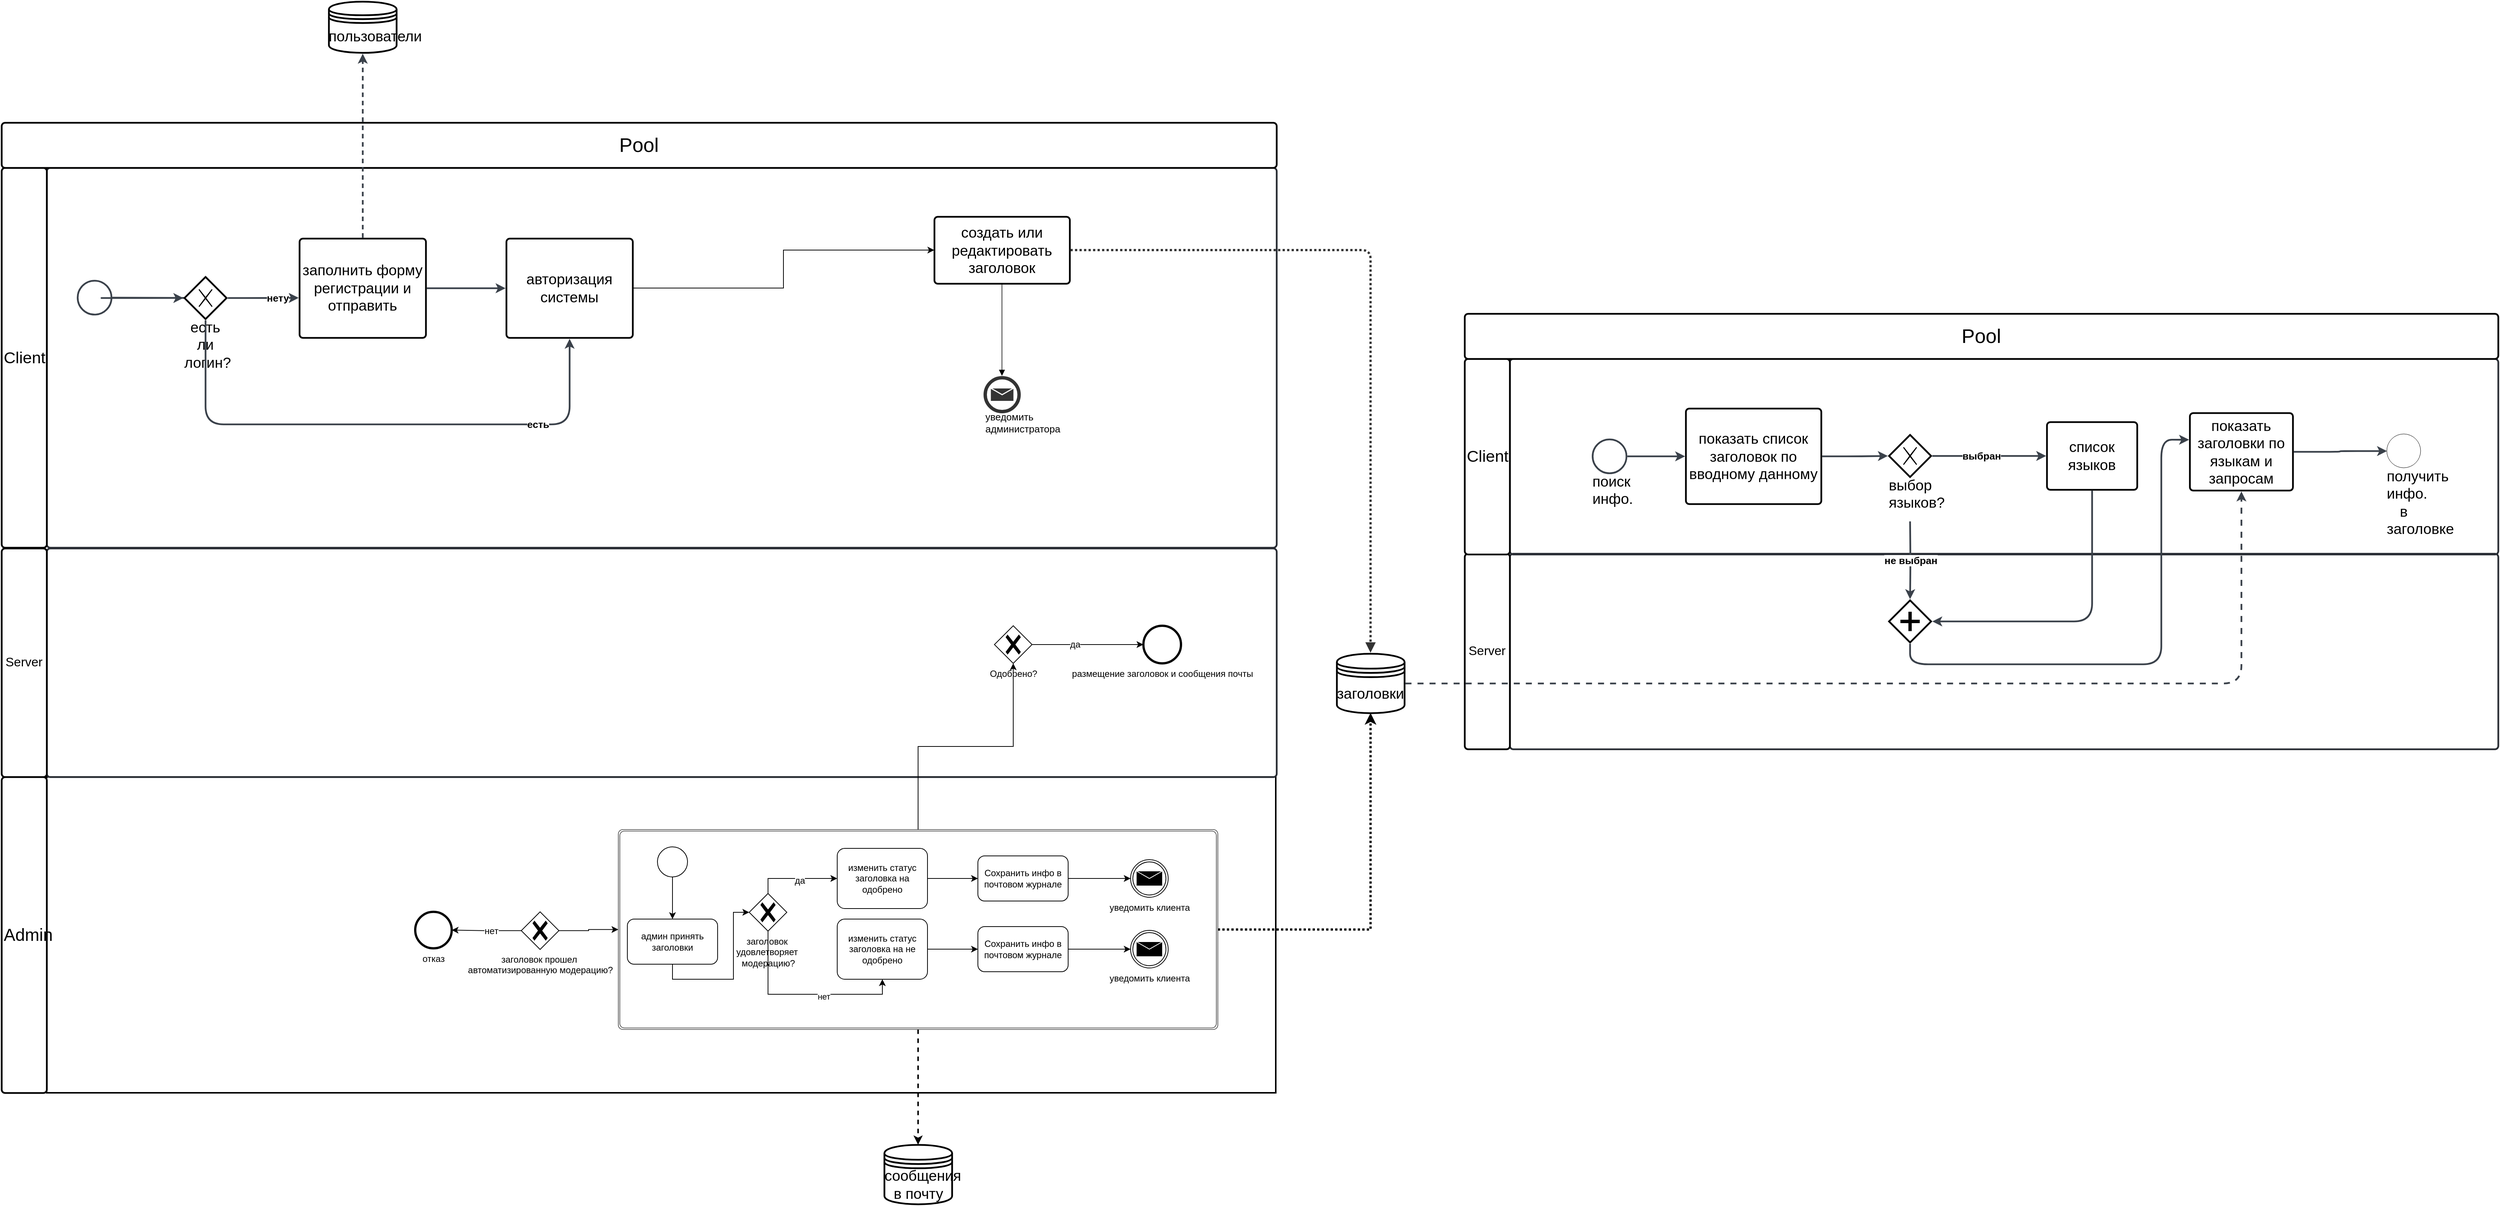 <mxfile version="24.7.16">
  <diagram name="Page-1" id="2a216829-ef6e-dabb-86c1-c78162f3ba2b">
    <mxGraphModel dx="5653" dy="2345" grid="0" gridSize="10" guides="1" tooltips="1" connect="1" arrows="1" fold="1" page="0" pageScale="1" pageWidth="1700" pageHeight="1100" background="none" math="0" shadow="0">
      <root>
        <mxCell id="0" />
        <mxCell id="1" parent="0" />
        <mxCell id="J4ily3QVgM8Bx0OODFb6-4" style="rounded=0;orthogonalLoop=1;jettySize=auto;html=1;edgeStyle=orthogonalEdgeStyle;shadow=0;" edge="1" parent="1" source="6mY-TUvvnxqjN22mH6Ln-44" target="6mY-TUvvnxqjN22mH6Ln-42">
          <mxGeometry relative="1" as="geometry" />
        </mxCell>
        <mxCell id="6mY-TUvvnxqjN22mH6Ln-92" value="" style="rounded=0;whiteSpace=wrap;html=1;shadow=0;align=center;verticalAlign=middle;fontFamily=Helvetica;fontSize=12;fillStyle=hatch;glass=0;strokeWidth=2;" parent="1" vertex="1">
          <mxGeometry x="-1571" y="270" width="1634" height="420" as="geometry" />
        </mxCell>
        <mxCell id="6mY-TUvvnxqjN22mH6Ln-2" value="" style="html=1;overflow=block;blockSpacing=1;whiteSpace=wrap;container=1;pointerEvents=0;collapsible=0;recursiveResize=0;fontSize=13;spacing=0;strokeColor=#282c33;strokeOpacity=100;fillOpacity=0;rounded=1;absoluteArcSize=1;arcSize=9;fillColor=#000000;strokeWidth=2.3;lucidId=QV5Ekp6OenV-;" parent="1" vertex="1">
          <mxGeometry x="-1571" y="-540" width="1635" height="505" as="geometry" />
        </mxCell>
        <mxCell id="6mY-TUvvnxqjN22mH6Ln-42" value="создать или редактировать заголовок" style="html=1;overflow=block;blockSpacing=1;whiteSpace=wrap;fontSize=19.5;spacing=3.8;rounded=1;absoluteArcSize=1;arcSize=9;strokeWidth=2.3;" parent="6mY-TUvvnxqjN22mH6Ln-2" vertex="1">
          <mxGeometry x="1180" y="65" width="180" height="89" as="geometry" />
        </mxCell>
        <mxCell id="6mY-TUvvnxqjN22mH6Ln-53" value="уведомить администратора " style="html=1;overflow=block;blockSpacing=1;whiteSpace=wrap;shape=mxgraph.bpmn.shape;verticalLabelPosition=bottom;verticalAlign=top;outline=end;symbol=message;fontSize=13;spacing=0;strokeColor=#333333;strokeOpacity=100;fillOpacity=100;rounded=1;absoluteArcSize=1;arcSize=12;fillColor=#ffffff;strokeWidth=1.5;" parent="6mY-TUvvnxqjN22mH6Ln-2" vertex="1">
          <mxGeometry x="1247.5" y="279" width="45" height="45" as="geometry" />
        </mxCell>
        <mxCell id="6mY-TUvvnxqjN22mH6Ln-57" value="" style="html=1;jettySize=18;whiteSpace=wrap;fontSize=13;strokeOpacity=100;strokeWidth=0.8;rounded=1;arcSize=24;edgeStyle=orthogonalEdgeStyle;startArrow=none;endArrow=block;endFill=1;exitX=0.5;exitY=1.013;exitPerimeter=0;entryX=0.5;entryY=-0.05;entryPerimeter=0;lucidId=Q~5Ee_BUzl7h;" parent="6mY-TUvvnxqjN22mH6Ln-2" source="6mY-TUvvnxqjN22mH6Ln-42" target="6mY-TUvvnxqjN22mH6Ln-53" edge="1">
          <mxGeometry width="100" height="100" relative="1" as="geometry">
            <Array as="points" />
          </mxGeometry>
        </mxCell>
        <mxCell id="6mY-TUvvnxqjN22mH6Ln-3" value="" style="html=1;overflow=block;blockSpacing=1;whiteSpace=wrap;container=1;pointerEvents=0;collapsible=0;recursiveResize=0;fontSize=13;spacing=0;strokeColor=#282c33;strokeOpacity=100;fillOpacity=0;rounded=1;absoluteArcSize=1;arcSize=9;fillColor=#000000;strokeWidth=2.3;lucidId=QV5EuIR7nP4Y;" parent="1" vertex="1">
          <mxGeometry x="-1571" y="-34" width="1635" height="304" as="geometry" />
        </mxCell>
        <mxCell id="6mY-TUvvnxqjN22mH6Ln-99" value="Одобрено?" style="points=[[0.25,0.25,0],[0.5,0,0],[0.75,0.25,0],[1,0.5,0],[0.75,0.75,0],[0.5,1,0],[0.25,0.75,0],[0,0.5,0]];shape=mxgraph.bpmn.gateway2;html=1;verticalLabelPosition=bottom;labelBackgroundColor=#ffffff;verticalAlign=top;align=center;perimeter=rhombusPerimeter;outlineConnect=0;outline=none;symbol=none;gwType=exclusive;rounded=0;shadow=0;strokeColor=default;fontFamily=Helvetica;fontSize=12;fontColor=default;fillColor=default;" parent="6mY-TUvvnxqjN22mH6Ln-3" vertex="1">
          <mxGeometry x="1260" y="103" width="50" height="50" as="geometry" />
        </mxCell>
        <mxCell id="6mY-TUvvnxqjN22mH6Ln-102" value="размещение заголовок и сообщения почты" style="points=[[0.145,0.145,0],[0.5,0,0],[0.855,0.145,0],[1,0.5,0],[0.855,0.855,0],[0.5,1,0],[0.145,0.855,0],[0,0.5,0]];shape=mxgraph.bpmn.event;html=1;verticalLabelPosition=bottom;labelBackgroundColor=#ffffff;verticalAlign=top;align=center;perimeter=ellipsePerimeter;outlineConnect=0;aspect=fixed;outline=end;symbol=terminate2;rounded=0;shadow=0;strokeColor=default;fontFamily=Helvetica;fontSize=12;fontColor=default;fillColor=default;" parent="6mY-TUvvnxqjN22mH6Ln-3" vertex="1">
          <mxGeometry x="1458" y="103" width="50" height="50" as="geometry" />
        </mxCell>
        <mxCell id="6mY-TUvvnxqjN22mH6Ln-103" style="edgeStyle=orthogonalEdgeStyle;rounded=0;orthogonalLoop=1;jettySize=auto;html=1;entryX=0;entryY=0.5;entryDx=0;entryDy=0;entryPerimeter=0;fontFamily=Helvetica;fontSize=12;fontColor=default;" parent="6mY-TUvvnxqjN22mH6Ln-3" source="6mY-TUvvnxqjN22mH6Ln-99" target="6mY-TUvvnxqjN22mH6Ln-102" edge="1">
          <mxGeometry relative="1" as="geometry" />
        </mxCell>
        <mxCell id="6mY-TUvvnxqjN22mH6Ln-104" value="да" style="edgeLabel;html=1;align=center;verticalAlign=middle;resizable=0;points=[];rounded=0;shadow=0;strokeColor=default;fontFamily=Helvetica;fontSize=12;fontColor=default;fillColor=default;" parent="6mY-TUvvnxqjN22mH6Ln-103" vertex="1" connectable="0">
          <mxGeometry x="-0.235" relative="1" as="geometry">
            <mxPoint as="offset" />
          </mxGeometry>
        </mxCell>
        <mxCell id="6mY-TUvvnxqjN22mH6Ln-4" value="" style="html=1;overflow=block;blockSpacing=1;whiteSpace=wrap;container=1;pointerEvents=0;collapsible=0;recursiveResize=0;fontSize=13;spacing=0;strokeColor=#282c33;strokeOpacity=100;fillOpacity=0;rounded=1;absoluteArcSize=1;arcSize=9;fillColor=#000000;strokeWidth=2.3;lucidId=QV5EvP9O-3MS;" parent="1" vertex="1">
          <mxGeometry x="374" y="-286" width="1314" height="260" as="geometry" />
        </mxCell>
        <mxCell id="6mY-TUvvnxqjN22mH6Ln-5" value="" style="html=1;overflow=block;blockSpacing=1;whiteSpace=wrap;container=1;pointerEvents=0;collapsible=0;recursiveResize=0;fontSize=13;spacing=0;strokeColor=#282c33;strokeOpacity=100;fillOpacity=0;rounded=1;absoluteArcSize=1;arcSize=9;fillColor=#000000;strokeWidth=2.3;lucidId=QV5EWR2IZ06v;" parent="1" vertex="1">
          <mxGeometry x="374" y="-27" width="1314" height="260" as="geometry" />
        </mxCell>
        <mxCell id="6mY-TUvvnxqjN22mH6Ln-8" value="Server" style="html=1;overflow=block;blockSpacing=1;whiteSpace=wrap;fontSize=16.7;spacing=3.8;rounded=1;absoluteArcSize=1;arcSize=9;strokeWidth=2.3;" parent="1" vertex="1">
          <mxGeometry x="-1631" y="-34" width="60" height="304" as="geometry" />
        </mxCell>
        <mxCell id="6mY-TUvvnxqjN22mH6Ln-9" value="Client" style="html=1;overflow=block;blockSpacing=1;whiteSpace=wrap;fontSize=21.7;spacing=3.8;rounded=1;absoluteArcSize=1;arcSize=9;strokeWidth=2.3;" parent="1" vertex="1">
          <mxGeometry x="-1631" y="-540" width="60" height="505" as="geometry" />
        </mxCell>
        <mxCell id="6mY-TUvvnxqjN22mH6Ln-10" value="Pool" style="html=1;overflow=block;blockSpacing=1;whiteSpace=wrap;fontSize=26.2;spacing=3.8;strokeOpacity=100;rounded=1;absoluteArcSize=1;arcSize=9;strokeWidth=2.3;lucidId=QV5EPXollCph;" parent="1" vertex="1">
          <mxGeometry x="-1631" y="-600" width="1695" height="60" as="geometry" />
        </mxCell>
        <mxCell id="6mY-TUvvnxqjN22mH6Ln-11" value="" style="html=1;overflow=block;blockSpacing=1;whiteSpace=wrap;shape=mxgraph.bpmn.shape;verticalLabelPosition=bottom;verticalAlign=top;outline=standard;fontSize=13;spacing=0;strokeColor=#3a414a;strokeOpacity=100;fillOpacity=100;rounded=1;absoluteArcSize=1;arcSize=9;fillColor=#ffffff;strokeWidth=2.3;" parent="1" vertex="1">
          <mxGeometry x="-1530" y="-390" width="45" height="45" as="geometry" />
        </mxCell>
        <mxCell id="6mY-TUvvnxqjN22mH6Ln-13" value="" style="html=1;jettySize=18;whiteSpace=wrap;fontSize=13;strokeColor=#3a414a;strokeOpacity=100;strokeWidth=2.3;rounded=1;arcSize=48;curved=1;startArrow=none;exitX=1.025;exitY=0.5;exitPerimeter=0;entryX=-0.028;entryY=0.5;entryPerimeter=0;lucidId=QV5EPUKWebZ-;" parent="1" source="6mY-TUvvnxqjN22mH6Ln-11" target="6mY-TUvvnxqjN22mH6Ln-14" edge="1">
          <mxGeometry width="100" height="100" relative="1" as="geometry">
            <Array as="points">
              <mxPoint x="-1296" y="-367" />
              <mxPoint x="-1577" y="-367" />
            </Array>
          </mxGeometry>
        </mxCell>
        <mxCell id="6mY-TUvvnxqjN22mH6Ln-14" value="есть ли логин?" style="html=1;overflow=block;blockSpacing=1;shape=mxgraph.bpmn.shape;perimeter=rhombusPerimeter;background=gateway;verticalLabelPosition=bottom;verticalAlign=top;outline=none;symbol=exclusiveGw;rounded=1;absoluteArcSize=1;arcSize=9;strokeWidth=2.3;whiteSpace=wrap;fontSize=19.5;spacing=0;" parent="1" vertex="1">
          <mxGeometry x="-1388" y="-395" width="56" height="56" as="geometry" />
        </mxCell>
        <mxCell id="6mY-TUvvnxqjN22mH6Ln-15" value="" style="html=1;jettySize=18;whiteSpace=wrap;fontSize=13;strokeColor=#3a414a;strokeOpacity=100;strokeWidth=2.3;rounded=1;arcSize=48;edgeStyle=orthogonalEdgeStyle;startArrow=none;exitX=1.028;exitY=0.5;exitPerimeter=0;entryX=-0.007;entryY=0.597;entryPerimeter=0;lucidId=QV5Eh.KM305P;" parent="1" source="6mY-TUvvnxqjN22mH6Ln-14" target="6mY-TUvvnxqjN22mH6Ln-17" edge="1">
          <mxGeometry width="100" height="100" relative="1" as="geometry">
            <Array as="points" />
          </mxGeometry>
        </mxCell>
        <mxCell id="6mY-TUvvnxqjN22mH6Ln-16" value="нету" style="text;html=1;resizable=0;labelBackgroundColor=default;align=center;verticalAlign=middle;fontStyle=1;fontSize=13.3;" parent="6mY-TUvvnxqjN22mH6Ln-15" vertex="1">
          <mxGeometry x="0.406" relative="1" as="geometry" />
        </mxCell>
        <mxCell id="6mY-TUvvnxqjN22mH6Ln-17" value="заполнить форму регистрации и отправить" style="html=1;overflow=block;blockSpacing=1;whiteSpace=wrap;fontSize=19.5;spacing=3.8;rounded=1;absoluteArcSize=1;arcSize=9;strokeWidth=2.3;" parent="1" vertex="1">
          <mxGeometry x="-1235" y="-446" width="168" height="132" as="geometry" />
        </mxCell>
        <mxCell id="6mY-TUvvnxqjN22mH6Ln-18" value="" style="html=1;jettySize=18;whiteSpace=wrap;fontSize=13;strokeColor=#3a414a;strokeOpacity=100;strokeWidth=2.3;rounded=1;arcSize=48;edgeStyle=orthogonalEdgeStyle;startArrow=none;exitX=0.5;exitY=1.028;exitPerimeter=0;entryX=0.5;entryY=1.009;entryPerimeter=0;lucidId=QV5EQjhNx2Kr;" parent="1" source="6mY-TUvvnxqjN22mH6Ln-14" target="6mY-TUvvnxqjN22mH6Ln-44" edge="1">
          <mxGeometry width="100" height="100" relative="1" as="geometry">
            <Array as="points">
              <mxPoint x="-1360" y="-199" />
              <mxPoint x="-876" y="-199" />
            </Array>
          </mxGeometry>
        </mxCell>
        <mxCell id="6mY-TUvvnxqjN22mH6Ln-19" value="есть" style="text;html=1;resizable=0;labelBackgroundColor=default;align=center;verticalAlign=middle;fontStyle=1;fontSize=13.3;" parent="6mY-TUvvnxqjN22mH6Ln-18" vertex="1">
          <mxGeometry x="0.575" relative="1" as="geometry" />
        </mxCell>
        <mxCell id="6mY-TUvvnxqjN22mH6Ln-20" value="пользователи" style="html=1;overflow=block;blockSpacing=1;whiteSpace=wrap;shape=datastore;fontSize=19.5;spacing=0;rounded=1;absoluteArcSize=1;arcSize=9;strokeWidth=2.3;lucidId=QV5EPo11eDti;" parent="1" vertex="1">
          <mxGeometry x="-1196" y="-761" width="90" height="68" as="geometry" />
        </mxCell>
        <mxCell id="6mY-TUvvnxqjN22mH6Ln-22" value="Server" style="html=1;overflow=block;blockSpacing=1;whiteSpace=wrap;fontSize=16.7;spacing=3.8;rounded=1;absoluteArcSize=1;arcSize=9;strokeWidth=2.3;" parent="1" vertex="1">
          <mxGeometry x="314" y="-27" width="60" height="260" as="geometry" />
        </mxCell>
        <mxCell id="6mY-TUvvnxqjN22mH6Ln-23" value="Client" style="html=1;overflow=block;blockSpacing=1;whiteSpace=wrap;fontSize=21.7;spacing=3.8;rounded=1;absoluteArcSize=1;arcSize=9;strokeWidth=2.3;" parent="1" vertex="1">
          <mxGeometry x="314" y="-286" width="60" height="260" as="geometry" />
        </mxCell>
        <mxCell id="6mY-TUvvnxqjN22mH6Ln-24" value="Pool" style="html=1;overflow=block;blockSpacing=1;whiteSpace=wrap;fontSize=26.2;spacing=3.8;strokeOpacity=100;rounded=1;absoluteArcSize=1;arcSize=9;strokeWidth=2.3;lucidId=QV5Ej9KpCi3E;" parent="1" vertex="1">
          <mxGeometry x="314" y="-346" width="1374" height="60" as="geometry" />
        </mxCell>
        <mxCell id="6mY-TUvvnxqjN22mH6Ln-25" value="поиск инфо." style="html=1;overflow=block;blockSpacing=1;whiteSpace=wrap;shape=mxgraph.bpmn.shape;verticalLabelPosition=bottom;verticalAlign=top;outline=standard;fontSize=19.5;fontColor=default;spacing=0;strokeColor=#3a414a;strokeOpacity=100;fillOpacity=100;rounded=1;absoluteArcSize=1;arcSize=9;fillColor=#ffffff;strokeWidth=2.3;" parent="1" vertex="1">
          <mxGeometry x="484" y="-179" width="45" height="45" as="geometry" />
        </mxCell>
        <mxCell id="6mY-TUvvnxqjN22mH6Ln-26" value="заголовки" style="html=1;overflow=block;blockSpacing=1;whiteSpace=wrap;shape=datastore;fontSize=19.5;spacing=0;rounded=1;absoluteArcSize=1;arcSize=9;strokeWidth=2.3;lucidId=QV5E5PXf0PxY;" parent="1" vertex="1">
          <mxGeometry x="144" y="106" width="90" height="79" as="geometry" />
        </mxCell>
        <mxCell id="6mY-TUvvnxqjN22mH6Ln-27" value="" style="html=1;jettySize=18;whiteSpace=wrap;fontSize=13;strokeColor=#3a414a;strokeOpacity=100;strokeWidth=2.3;rounded=1;arcSize=48;edgeStyle=orthogonalEdgeStyle;startArrow=none;exitX=1.025;exitY=0.5;exitPerimeter=0;entryX=-0.006;entryY=0.5;entryPerimeter=0;lucidId=QV5EuuIo-aOb;" parent="1" source="6mY-TUvvnxqjN22mH6Ln-25" target="6mY-TUvvnxqjN22mH6Ln-28" edge="1">
          <mxGeometry width="100" height="100" relative="1" as="geometry">
            <Array as="points" />
          </mxGeometry>
        </mxCell>
        <mxCell id="6mY-TUvvnxqjN22mH6Ln-28" value="показать список заголовок по вводному данному" style="html=1;overflow=block;blockSpacing=1;whiteSpace=wrap;fontSize=19.5;spacing=3.8;rounded=1;absoluteArcSize=1;arcSize=9;strokeWidth=2.3;" parent="1" vertex="1">
          <mxGeometry x="608" y="-220" width="180" height="127" as="geometry" />
        </mxCell>
        <mxCell id="6mY-TUvvnxqjN22mH6Ln-29" value="" style="html=1;jettySize=18;whiteSpace=wrap;fontSize=13;strokeColor=#3a414a;strokeOpacity=100;strokeWidth=2.3;rounded=1;arcSize=48;edgeStyle=orthogonalEdgeStyle;startArrow=none;exitX=1.006;exitY=0.5;exitPerimeter=0;entryX=-0.028;entryY=0.5;entryPerimeter=0;lucidId=QV5E6Sdw3S~M;" parent="1" source="6mY-TUvvnxqjN22mH6Ln-28" target="6mY-TUvvnxqjN22mH6Ln-30" edge="1">
          <mxGeometry width="100" height="100" relative="1" as="geometry">
            <Array as="points" />
          </mxGeometry>
        </mxCell>
        <mxCell id="6mY-TUvvnxqjN22mH6Ln-30" value="выбор языков?" style="html=1;overflow=block;blockSpacing=1;shape=mxgraph.bpmn.shape;perimeter=rhombusPerimeter;background=gateway;verticalLabelPosition=bottom;verticalAlign=top;outline=none;symbol=exclusiveGw;rounded=1;absoluteArcSize=1;arcSize=9;strokeWidth=2.3;whiteSpace=wrap;fontSize=19.5;spacing=0;" parent="1" vertex="1">
          <mxGeometry x="878" y="-185" width="56" height="56" as="geometry" />
        </mxCell>
        <mxCell id="6mY-TUvvnxqjN22mH6Ln-31" value="" style="html=1;jettySize=18;whiteSpace=wrap;fontSize=13;strokeColor=#3a414a;strokeOpacity=100;strokeWidth=2.3;rounded=1;arcSize=48;edgeStyle=orthogonalEdgeStyle;startArrow=none;entryX=0.5;entryY=-0.028;entryPerimeter=0;lucidId=QV5EVaDGgSq0;" parent="1" target="6mY-TUvvnxqjN22mH6Ln-33" edge="1">
          <mxGeometry width="100" height="100" relative="1" as="geometry">
            <Array as="points" />
            <mxPoint x="906" y="-70" as="sourcePoint" />
          </mxGeometry>
        </mxCell>
        <mxCell id="6mY-TUvvnxqjN22mH6Ln-32" value="не выбран" style="text;html=1;resizable=0;labelBackgroundColor=default;align=center;verticalAlign=middle;fontStyle=1;fontSize=13.3;" parent="6mY-TUvvnxqjN22mH6Ln-31" vertex="1">
          <mxGeometry relative="1" as="geometry" />
        </mxCell>
        <mxCell id="6mY-TUvvnxqjN22mH6Ln-33" value="" style="html=1;overflow=block;blockSpacing=1;shape=mxgraph.bpmn.shape;perimeter=rhombusPerimeter;background=gateway;verticalLabelPosition=bottom;verticalAlign=top;outline=none;symbol=parallelGw;rounded=1;absoluteArcSize=1;arcSize=9;strokeWidth=2.3;whiteSpace=wrap;fontSize=13;spacing=0;" parent="1" vertex="1">
          <mxGeometry x="878" y="35" width="56" height="56" as="geometry" />
        </mxCell>
        <mxCell id="6mY-TUvvnxqjN22mH6Ln-34" value="" style="html=1;jettySize=18;whiteSpace=wrap;fontSize=13;strokeColor=#3a414a;strokeOpacity=100;strokeWidth=2.3;rounded=1;arcSize=48;edgeStyle=orthogonalEdgeStyle;startArrow=none;exitX=1.028;exitY=0.5;exitPerimeter=0;entryX=-0.009;entryY=0.5;entryPerimeter=0;lucidId=QV5EZs6Yfm4k;" parent="1" source="6mY-TUvvnxqjN22mH6Ln-30" target="6mY-TUvvnxqjN22mH6Ln-36" edge="1">
          <mxGeometry width="100" height="100" relative="1" as="geometry">
            <Array as="points" />
          </mxGeometry>
        </mxCell>
        <mxCell id="6mY-TUvvnxqjN22mH6Ln-35" value="выбран" style="text;html=1;resizable=0;labelBackgroundColor=default;align=center;verticalAlign=middle;fontStyle=1;fontSize=13.3;" parent="6mY-TUvvnxqjN22mH6Ln-34" vertex="1">
          <mxGeometry x="-0.132" relative="1" as="geometry" />
        </mxCell>
        <mxCell id="6mY-TUvvnxqjN22mH6Ln-36" value="список языков" style="html=1;overflow=block;blockSpacing=1;whiteSpace=wrap;fontSize=19.5;spacing=3.8;rounded=1;absoluteArcSize=1;arcSize=9;strokeWidth=2.3;" parent="1" vertex="1">
          <mxGeometry x="1088" y="-202" width="120" height="90" as="geometry" />
        </mxCell>
        <mxCell id="6mY-TUvvnxqjN22mH6Ln-37" value="" style="html=1;jettySize=18;whiteSpace=wrap;fontSize=13;strokeColor=#3a414a;strokeOpacity=100;strokeWidth=2.3;rounded=1;arcSize=48;edgeStyle=orthogonalEdgeStyle;startArrow=none;exitX=0.5;exitY=1.028;exitPerimeter=0;entryX=-0.008;entryY=0.344;entryPerimeter=0;lucidId=QV5El8iHifch;" parent="1" source="6mY-TUvvnxqjN22mH6Ln-33" target="6mY-TUvvnxqjN22mH6Ln-38" edge="1">
          <mxGeometry width="100" height="100" relative="1" as="geometry">
            <Array as="points">
              <mxPoint x="906" y="120" />
              <mxPoint x="1240" y="120" />
              <mxPoint x="1240" y="-179" />
            </Array>
          </mxGeometry>
        </mxCell>
        <mxCell id="6mY-TUvvnxqjN22mH6Ln-38" value="показать заголовки по языкам и запросам " style="html=1;overflow=block;blockSpacing=1;whiteSpace=wrap;fontSize=19.5;spacing=3.8;rounded=1;absoluteArcSize=1;arcSize=9;strokeWidth=2.3;" parent="1" vertex="1">
          <mxGeometry x="1278" y="-214" width="137" height="103" as="geometry" />
        </mxCell>
        <mxCell id="6mY-TUvvnxqjN22mH6Ln-39" value="" style="html=1;jettySize=18;whiteSpace=wrap;fontSize=13;strokeColor=#3a414a;strokeOpacity=100;strokeWidth=2.3;rounded=1;arcSize=48;edgeStyle=orthogonalEdgeStyle;startArrow=none;exitX=0.5;exitY=1.012;exitPerimeter=0;entryX=1.028;entryY=0.5;entryPerimeter=0;lucidId=QV5E2vlWdc9O;" parent="1" source="6mY-TUvvnxqjN22mH6Ln-36" target="6mY-TUvvnxqjN22mH6Ln-33" edge="1">
          <mxGeometry width="100" height="100" relative="1" as="geometry">
            <Array as="points">
              <mxPoint x="1148" y="63" />
            </Array>
          </mxGeometry>
        </mxCell>
        <mxCell id="6mY-TUvvnxqjN22mH6Ln-40" value="" style="html=1;jettySize=18;whiteSpace=wrap;fontSize=13;strokeColor=#3a414a;strokeOpacity=100;strokeWidth=2.3;rounded=1;arcSize=48;edgeStyle=orthogonalEdgeStyle;startArrow=none;exitX=1.008;exitY=0.5;exitPerimeter=0;entryX=0;entryY=0.5;entryPerimeter=0;lucidId=QV5EeeEdbnpB;" parent="1" source="6mY-TUvvnxqjN22mH6Ln-38" target="6mY-TUvvnxqjN22mH6Ln-41" edge="1">
          <mxGeometry width="100" height="100" relative="1" as="geometry">
            <Array as="points" />
          </mxGeometry>
        </mxCell>
        <mxCell id="6mY-TUvvnxqjN22mH6Ln-41" value="получить инфо. в заголовке" style="html=1;overflow=block;blockSpacing=1;whiteSpace=wrap;shape=mxgraph.bpmn.shape;verticalLabelPosition=bottom;verticalAlign=top;outline=end;fontSize=19.5;spacing=0;rounded=1;absoluteArcSize=1;arcSize=9;strokeWidth=NaN;" parent="1" vertex="1">
          <mxGeometry x="1540" y="-186" width="45" height="45" as="geometry" />
        </mxCell>
        <mxCell id="6mY-TUvvnxqjN22mH6Ln-43" value="" style="html=1;jettySize=18;whiteSpace=wrap;fontSize=13;strokeColor=#3a414a;strokeOpacity=100;strokeWidth=2.3;rounded=1;arcSize=48;edgeStyle=orthogonalEdgeStyle;startArrow=none;exitX=1.007;exitY=0.5;exitPerimeter=0;entryX=-0.007;entryY=0.5;entryPerimeter=0;lucidId=QV5E-PUeSAQA;" parent="1" source="6mY-TUvvnxqjN22mH6Ln-17" target="6mY-TUvvnxqjN22mH6Ln-44" edge="1">
          <mxGeometry width="100" height="100" relative="1" as="geometry">
            <Array as="points" />
          </mxGeometry>
        </mxCell>
        <mxCell id="6mY-TUvvnxqjN22mH6Ln-44" value="авторизация системы" style="html=1;overflow=block;blockSpacing=1;whiteSpace=wrap;fontSize=19.5;spacing=3.8;rounded=1;absoluteArcSize=1;arcSize=9;strokeWidth=2.3;" parent="1" vertex="1">
          <mxGeometry x="-960" y="-446" width="168" height="132" as="geometry" />
        </mxCell>
        <mxCell id="6mY-TUvvnxqjN22mH6Ln-45" value="" style="html=1;jettySize=18;whiteSpace=wrap;fontSize=13;strokeColor=#3a414a;strokeOpacity=100;dashed=1;fixDash=1;dashPattern=8 8;strokeWidth=2.3;rounded=1;arcSize=48;edgeStyle=orthogonalEdgeStyle;startArrow=none;exitX=1.013;exitY=0.5;exitPerimeter=0;entryX=0.5;entryY=1.011;entryPerimeter=0;lucidId=QV5EQXNkiUal;" parent="1" source="6mY-TUvvnxqjN22mH6Ln-26" target="6mY-TUvvnxqjN22mH6Ln-38" edge="1">
          <mxGeometry width="100" height="100" relative="1" as="geometry">
            <Array as="points" />
          </mxGeometry>
        </mxCell>
        <mxCell id="6mY-TUvvnxqjN22mH6Ln-46" value="" style="html=1;jettySize=18;whiteSpace=wrap;fontSize=13;strokeColor=#3a414a;strokeOpacity=100;dashed=1;fixDash=1;dashPattern=6 5;strokeWidth=2.3;rounded=1;arcSize=48;edgeStyle=orthogonalEdgeStyle;startArrow=none;exitX=0.5;exitY=-0.009;exitPerimeter=0;entryX=0.5;entryY=1.017;entryPerimeter=0;lucidId=QV5ENy2c-PVh;" parent="1" source="6mY-TUvvnxqjN22mH6Ln-17" target="6mY-TUvvnxqjN22mH6Ln-20" edge="1">
          <mxGeometry width="100" height="100" relative="1" as="geometry">
            <Array as="points" />
          </mxGeometry>
        </mxCell>
        <mxCell id="6mY-TUvvnxqjN22mH6Ln-47" value="&lt;font style=&quot;font-size: 23px;&quot;&gt;Admin&lt;/font&gt;" style="html=1;overflow=block;blockSpacing=1;whiteSpace=wrap;fontSize=13;spacing=3.8;rounded=1;absoluteArcSize=1;arcSize=9;strokeWidth=2.3;" parent="1" vertex="1">
          <mxGeometry x="-1631" y="270" width="60" height="420" as="geometry" />
        </mxCell>
        <mxCell id="6mY-TUvvnxqjN22mH6Ln-105" style="edgeStyle=orthogonalEdgeStyle;rounded=0;orthogonalLoop=1;jettySize=auto;html=1;entryX=0.5;entryY=1;entryDx=0;entryDy=0;fontFamily=Helvetica;fontSize=12;fontColor=default;dashed=1;dashPattern=1 1;strokeWidth=3;" parent="1" source="6mY-TUvvnxqjN22mH6Ln-6" target="6mY-TUvvnxqjN22mH6Ln-26" edge="1">
          <mxGeometry relative="1" as="geometry" />
        </mxCell>
        <mxCell id="J4ily3QVgM8Bx0OODFb6-21" style="edgeStyle=orthogonalEdgeStyle;shape=connector;rounded=0;orthogonalLoop=1;jettySize=auto;html=1;exitX=0.5;exitY=1;exitDx=0;exitDy=0;strokeColor=default;align=center;verticalAlign=middle;fontFamily=Helvetica;fontSize=11;fontColor=default;labelBackgroundColor=default;endArrow=classic;dashed=1;strokeWidth=2;entryX=0.5;entryY=0;entryDx=0;entryDy=0;" edge="1" parent="1" source="6mY-TUvvnxqjN22mH6Ln-6" target="J4ily3QVgM8Bx0OODFb6-27">
          <mxGeometry relative="1" as="geometry">
            <mxPoint x="-412" y="876.0" as="targetPoint" />
          </mxGeometry>
        </mxCell>
        <mxCell id="6mY-TUvvnxqjN22mH6Ln-6" value="" style="html=1;overflow=block;blockSpacing=1;shape=ext;double=1;whiteSpace=wrap;fontSize=13;spacing=3.8;strokeColor=#333333;strokeOpacity=100;fillOpacity=100;rounded=1;absoluteArcSize=1;arcSize=12;fillColor=#ffffff;strokeWidth=0.8;" parent="1" vertex="1">
          <mxGeometry x="-811" y="340" width="797" height="265.75" as="geometry" />
        </mxCell>
        <mxCell id="6mY-TUvvnxqjN22mH6Ln-56" value="" style="html=1;jettySize=18;whiteSpace=wrap;fontSize=13;strokeColor=#333333;strokeOpacity=100;dashed=1;fixDash=1;strokeWidth=3;rounded=1;arcSize=24;edgeStyle=orthogonalEdgeStyle;startArrow=none;endArrow=block;endFill=1;exitX=1.006;exitY=0.5;exitPerimeter=0;entryX=0.5;entryY=-0.014;entryPerimeter=0;lucidId=Y.5E0FJascR8;" parent="1" source="6mY-TUvvnxqjN22mH6Ln-42" target="6mY-TUvvnxqjN22mH6Ln-26" edge="1">
          <mxGeometry width="100" height="100" relative="1" as="geometry">
            <Array as="points" />
          </mxGeometry>
        </mxCell>
        <mxCell id="6mY-TUvvnxqjN22mH6Ln-73" style="edgeStyle=orthogonalEdgeStyle;rounded=0;orthogonalLoop=1;jettySize=auto;html=1;fontFamily=Helvetica;fontSize=12;fontColor=default;" parent="1" source="6mY-TUvvnxqjN22mH6Ln-68" target="6mY-TUvvnxqjN22mH6Ln-69" edge="1">
          <mxGeometry relative="1" as="geometry">
            <mxPoint x="-780" y="373.5" as="targetPoint" />
          </mxGeometry>
        </mxCell>
        <mxCell id="6mY-TUvvnxqjN22mH6Ln-74" value="нет" style="edgeLabel;html=1;align=center;verticalAlign=middle;resizable=0;points=[];rounded=0;shadow=0;strokeColor=default;fontFamily=Helvetica;fontSize=12;fontColor=default;fillColor=default;" parent="6mY-TUvvnxqjN22mH6Ln-73" vertex="1" connectable="0">
          <mxGeometry x="-0.125" relative="1" as="geometry">
            <mxPoint x="1" as="offset" />
          </mxGeometry>
        </mxCell>
        <mxCell id="6mY-TUvvnxqjN22mH6Ln-76" style="edgeStyle=orthogonalEdgeStyle;rounded=0;orthogonalLoop=1;jettySize=auto;html=1;entryX=0;entryY=0.5;entryDx=0;entryDy=0;fontFamily=Helvetica;fontSize=12;fontColor=default;" parent="1" source="6mY-TUvvnxqjN22mH6Ln-68" target="6mY-TUvvnxqjN22mH6Ln-6" edge="1">
          <mxGeometry relative="1" as="geometry" />
        </mxCell>
        <mxCell id="6mY-TUvvnxqjN22mH6Ln-68" value="заголовок прошел&amp;nbsp;&lt;div&gt;автоматизированную модерацию?&lt;div&gt;&lt;br&gt;&lt;/div&gt;&lt;/div&gt;" style="points=[[0.25,0.25,0],[0.5,0,0],[0.75,0.25,0],[1,0.5,0],[0.75,0.75,0],[0.5,1,0],[0.25,0.75,0],[0,0.5,0]];shape=mxgraph.bpmn.gateway2;html=1;verticalLabelPosition=bottom;labelBackgroundColor=#ffffff;verticalAlign=top;align=center;perimeter=rhombusPerimeter;outlineConnect=0;outline=none;symbol=none;gwType=exclusive;rounded=0;shadow=0;strokeColor=default;fontFamily=Helvetica;fontSize=12;fontColor=default;fillColor=default;" parent="1" vertex="1">
          <mxGeometry x="-940" y="449.37" width="50" height="50" as="geometry" />
        </mxCell>
        <mxCell id="6mY-TUvvnxqjN22mH6Ln-69" value="отказ" style="points=[[0.145,0.145,0],[0.5,0,0],[0.855,0.145,0],[1,0.5,0],[0.855,0.855,0],[0.5,1,0],[0.145,0.855,0],[0,0.5,0]];shape=mxgraph.bpmn.event;html=1;verticalLabelPosition=bottom;labelBackgroundColor=#ffffff;verticalAlign=top;align=center;perimeter=ellipsePerimeter;outlineConnect=0;aspect=fixed;outline=end;symbol=terminate2;rounded=0;shadow=0;strokeColor=default;fontFamily=Helvetica;fontSize=12;fontColor=default;fillColor=default;" parent="1" vertex="1">
          <mxGeometry x="-1081" y="449.37" width="48.5" height="48.5" as="geometry" />
        </mxCell>
        <mxCell id="J4ily3QVgM8Bx0OODFb6-8" style="edgeStyle=orthogonalEdgeStyle;rounded=0;orthogonalLoop=1;jettySize=auto;html=1;entryX=0.5;entryY=0;entryDx=0;entryDy=0;" edge="1" parent="1" source="6mY-TUvvnxqjN22mH6Ln-70" target="J4ily3QVgM8Bx0OODFb6-1">
          <mxGeometry relative="1" as="geometry" />
        </mxCell>
        <mxCell id="6mY-TUvvnxqjN22mH6Ln-70" value="" style="points=[[0.145,0.145,0],[0.5,0,0],[0.855,0.145,0],[1,0.5,0],[0.855,0.855,0],[0.5,1,0],[0.145,0.855,0],[0,0.5,0]];shape=mxgraph.bpmn.event;html=1;verticalLabelPosition=bottom;labelBackgroundColor=#ffffff;verticalAlign=top;align=center;perimeter=ellipsePerimeter;outlineConnect=0;aspect=fixed;outline=standard;symbol=general;rounded=0;shadow=0;strokeColor=default;fontFamily=Helvetica;fontSize=12;fontColor=default;fillColor=default;" parent="1" vertex="1">
          <mxGeometry x="-759" y="363" width="40" height="40" as="geometry" />
        </mxCell>
        <mxCell id="6mY-TUvvnxqjN22mH6Ln-79" value="заголовок&amp;nbsp;&lt;div&gt;удовлетворяет&amp;nbsp;&lt;/div&gt;&lt;div&gt;модерацию?&lt;/div&gt;" style="points=[[0.25,0.25,0],[0.5,0,0],[0.75,0.25,0],[1,0.5,0],[0.75,0.75,0],[0.5,1,0],[0.25,0.75,0],[0,0.5,0]];shape=mxgraph.bpmn.gateway2;html=1;verticalLabelPosition=bottom;labelBackgroundColor=#ffffff;verticalAlign=top;align=center;perimeter=rhombusPerimeter;outlineConnect=0;outline=none;symbol=none;gwType=exclusive;rounded=0;shadow=0;strokeColor=default;fontFamily=Helvetica;fontSize=12;fontColor=default;fillColor=default;" parent="1" vertex="1">
          <mxGeometry x="-637" y="425" width="50" height="50" as="geometry" />
        </mxCell>
        <mxCell id="J4ily3QVgM8Bx0OODFb6-12" style="edgeStyle=orthogonalEdgeStyle;rounded=0;orthogonalLoop=1;jettySize=auto;html=1;" edge="1" parent="1" source="6mY-TUvvnxqjN22mH6Ln-82" target="J4ily3QVgM8Bx0OODFb6-9">
          <mxGeometry relative="1" as="geometry" />
        </mxCell>
        <mxCell id="6mY-TUvvnxqjN22mH6Ln-82" value="изменить статус заголовка на одобрено" style="points=[[0.25,0,0],[0.5,0,0],[0.75,0,0],[1,0.25,0],[1,0.5,0],[1,0.75,0],[0.75,1,0],[0.5,1,0],[0.25,1,0],[0,0.75,0],[0,0.5,0],[0,0.25,0]];shape=mxgraph.bpmn.task;whiteSpace=wrap;rectStyle=rounded;size=10;html=1;container=1;expand=0;collapsible=0;taskMarker=abstract;rounded=0;shadow=0;strokeColor=default;align=center;verticalAlign=middle;fontFamily=Helvetica;fontSize=12;fontColor=default;fillColor=default;" parent="1" vertex="1">
          <mxGeometry x="-520" y="365" width="120" height="80" as="geometry" />
        </mxCell>
        <mxCell id="6mY-TUvvnxqjN22mH6Ln-85" value="уведомить клиента" style="points=[[0.145,0.145,0],[0.5,0,0],[0.855,0.145,0],[1,0.5,0],[0.855,0.855,0],[0.5,1,0],[0.145,0.855,0],[0,0.5,0]];shape=mxgraph.bpmn.event;html=1;verticalLabelPosition=bottom;labelBackgroundColor=#ffffff;verticalAlign=top;align=center;perimeter=ellipsePerimeter;outlineConnect=0;aspect=fixed;outline=throwing;symbol=message;rounded=0;shadow=0;strokeColor=default;fontFamily=Helvetica;fontSize=12;fontColor=default;fillColor=default;" parent="1" vertex="1">
          <mxGeometry x="-130" y="380" width="50" height="50" as="geometry" />
        </mxCell>
        <mxCell id="6mY-TUvvnxqjN22mH6Ln-86" value="уведомить клиента" style="points=[[0.145,0.145,0],[0.5,0,0],[0.855,0.145,0],[1,0.5,0],[0.855,0.855,0],[0.5,1,0],[0.145,0.855,0],[0,0.5,0]];shape=mxgraph.bpmn.event;html=1;verticalLabelPosition=bottom;labelBackgroundColor=#ffffff;verticalAlign=top;align=center;perimeter=ellipsePerimeter;outlineConnect=0;aspect=fixed;outline=throwing;symbol=message;rounded=0;shadow=0;strokeColor=default;fontFamily=Helvetica;fontSize=12;fontColor=default;fillColor=default;" parent="1" vertex="1">
          <mxGeometry x="-130" y="474" width="50" height="50" as="geometry" />
        </mxCell>
        <mxCell id="6mY-TUvvnxqjN22mH6Ln-95" style="edgeStyle=orthogonalEdgeStyle;rounded=0;orthogonalLoop=1;jettySize=auto;html=1;entryX=0;entryY=0.5;entryDx=0;entryDy=0;entryPerimeter=0;fontFamily=Helvetica;fontSize=12;fontColor=default;exitX=0.5;exitY=0;exitDx=0;exitDy=0;exitPerimeter=0;" parent="1" source="6mY-TUvvnxqjN22mH6Ln-79" target="6mY-TUvvnxqjN22mH6Ln-82" edge="1">
          <mxGeometry relative="1" as="geometry" />
        </mxCell>
        <mxCell id="6mY-TUvvnxqjN22mH6Ln-96" value="да" style="edgeLabel;html=1;align=center;verticalAlign=middle;resizable=0;points=[];rounded=0;shadow=0;strokeColor=default;fontFamily=Helvetica;fontSize=12;fontColor=default;fillColor=default;" parent="6mY-TUvvnxqjN22mH6Ln-95" vertex="1" connectable="0">
          <mxGeometry x="0.107" y="-3" relative="1" as="geometry">
            <mxPoint as="offset" />
          </mxGeometry>
        </mxCell>
        <mxCell id="6mY-TUvvnxqjN22mH6Ln-100" style="edgeStyle=orthogonalEdgeStyle;rounded=0;orthogonalLoop=1;jettySize=auto;html=1;entryX=0.5;entryY=0;entryDx=0;entryDy=0;fontFamily=Helvetica;fontSize=12;fontColor=default;startArrow=classic;startFill=1;endArrow=none;endFill=0;exitX=0.5;exitY=1;exitDx=0;exitDy=0;exitPerimeter=0;" parent="1" target="6mY-TUvvnxqjN22mH6Ln-6" edge="1" source="6mY-TUvvnxqjN22mH6Ln-99">
          <mxGeometry relative="1" as="geometry">
            <mxPoint x="-288" y="180" as="sourcePoint" />
          </mxGeometry>
        </mxCell>
        <mxCell id="J4ily3QVgM8Bx0OODFb6-1" value="админ принять заголовки" style="rounded=1;whiteSpace=wrap;html=1;" vertex="1" parent="1">
          <mxGeometry x="-799" y="459" width="120" height="60" as="geometry" />
        </mxCell>
        <mxCell id="J4ily3QVgM8Bx0OODFb6-3" style="edgeStyle=orthogonalEdgeStyle;rounded=0;orthogonalLoop=1;jettySize=auto;html=1;entryX=0;entryY=0.5;entryDx=0;entryDy=0;entryPerimeter=0;exitX=0.5;exitY=1;exitDx=0;exitDy=0;" edge="1" parent="1" source="J4ily3QVgM8Bx0OODFb6-1" target="6mY-TUvvnxqjN22mH6Ln-79">
          <mxGeometry relative="1" as="geometry" />
        </mxCell>
        <mxCell id="J4ily3QVgM8Bx0OODFb6-9" value="Сохранить инфо в почтовом журнале" style="rounded=1;whiteSpace=wrap;html=1;" vertex="1" parent="1">
          <mxGeometry x="-333" y="375" width="120" height="60" as="geometry" />
        </mxCell>
        <mxCell id="J4ily3QVgM8Bx0OODFb6-16" style="edgeStyle=orthogonalEdgeStyle;rounded=0;orthogonalLoop=1;jettySize=auto;html=1;entryX=0;entryY=0.5;entryDx=0;entryDy=0;" edge="1" parent="1" source="J4ily3QVgM8Bx0OODFb6-10" target="J4ily3QVgM8Bx0OODFb6-15">
          <mxGeometry relative="1" as="geometry" />
        </mxCell>
        <mxCell id="J4ily3QVgM8Bx0OODFb6-10" value="изменить статус заголовка на не одобрено" style="points=[[0.25,0,0],[0.5,0,0],[0.75,0,0],[1,0.25,0],[1,0.5,0],[1,0.75,0],[0.75,1,0],[0.5,1,0],[0.25,1,0],[0,0.75,0],[0,0.5,0],[0,0.25,0]];shape=mxgraph.bpmn.task;whiteSpace=wrap;rectStyle=rounded;size=10;html=1;container=1;expand=0;collapsible=0;taskMarker=abstract;rounded=0;shadow=0;strokeColor=default;align=center;verticalAlign=middle;fontFamily=Helvetica;fontSize=12;fontColor=default;fillColor=default;" vertex="1" parent="1">
          <mxGeometry x="-520" y="459" width="120" height="80" as="geometry" />
        </mxCell>
        <mxCell id="J4ily3QVgM8Bx0OODFb6-13" style="edgeStyle=orthogonalEdgeStyle;rounded=0;orthogonalLoop=1;jettySize=auto;html=1;entryX=0.5;entryY=1;entryDx=0;entryDy=0;entryPerimeter=0;exitX=0.5;exitY=1;exitDx=0;exitDy=0;exitPerimeter=0;" edge="1" parent="1" source="6mY-TUvvnxqjN22mH6Ln-79" target="J4ily3QVgM8Bx0OODFb6-10">
          <mxGeometry relative="1" as="geometry" />
        </mxCell>
        <mxCell id="J4ily3QVgM8Bx0OODFb6-14" value="нет" style="edgeLabel;html=1;align=center;verticalAlign=middle;resizable=0;points=[];" vertex="1" connectable="0" parent="J4ily3QVgM8Bx0OODFb6-13">
          <mxGeometry x="0.229" y="-3" relative="1" as="geometry">
            <mxPoint as="offset" />
          </mxGeometry>
        </mxCell>
        <mxCell id="J4ily3QVgM8Bx0OODFb6-15" value="Сохранить инфо в почтовом журнале" style="rounded=1;whiteSpace=wrap;html=1;" vertex="1" parent="1">
          <mxGeometry x="-333" y="469" width="120" height="60" as="geometry" />
        </mxCell>
        <mxCell id="J4ily3QVgM8Bx0OODFb6-18" style="edgeStyle=orthogonalEdgeStyle;rounded=0;orthogonalLoop=1;jettySize=auto;html=1;entryX=0;entryY=0.5;entryDx=0;entryDy=0;entryPerimeter=0;" edge="1" parent="1" source="J4ily3QVgM8Bx0OODFb6-9" target="6mY-TUvvnxqjN22mH6Ln-85">
          <mxGeometry relative="1" as="geometry" />
        </mxCell>
        <mxCell id="J4ily3QVgM8Bx0OODFb6-19" style="edgeStyle=orthogonalEdgeStyle;rounded=0;orthogonalLoop=1;jettySize=auto;html=1;entryX=0;entryY=0.5;entryDx=0;entryDy=0;entryPerimeter=0;" edge="1" parent="1" source="J4ily3QVgM8Bx0OODFb6-15" target="6mY-TUvvnxqjN22mH6Ln-86">
          <mxGeometry relative="1" as="geometry" />
        </mxCell>
        <mxCell id="J4ily3QVgM8Bx0OODFb6-27" value="сообщения в почту" style="html=1;overflow=block;blockSpacing=1;whiteSpace=wrap;shape=datastore;fontSize=19.5;spacing=0;rounded=1;absoluteArcSize=1;arcSize=9;strokeWidth=2.3;lucidId=QV5E5PXf0PxY;" vertex="1" parent="1">
          <mxGeometry x="-457.5" y="759" width="90" height="79" as="geometry" />
        </mxCell>
      </root>
    </mxGraphModel>
  </diagram>
</mxfile>
